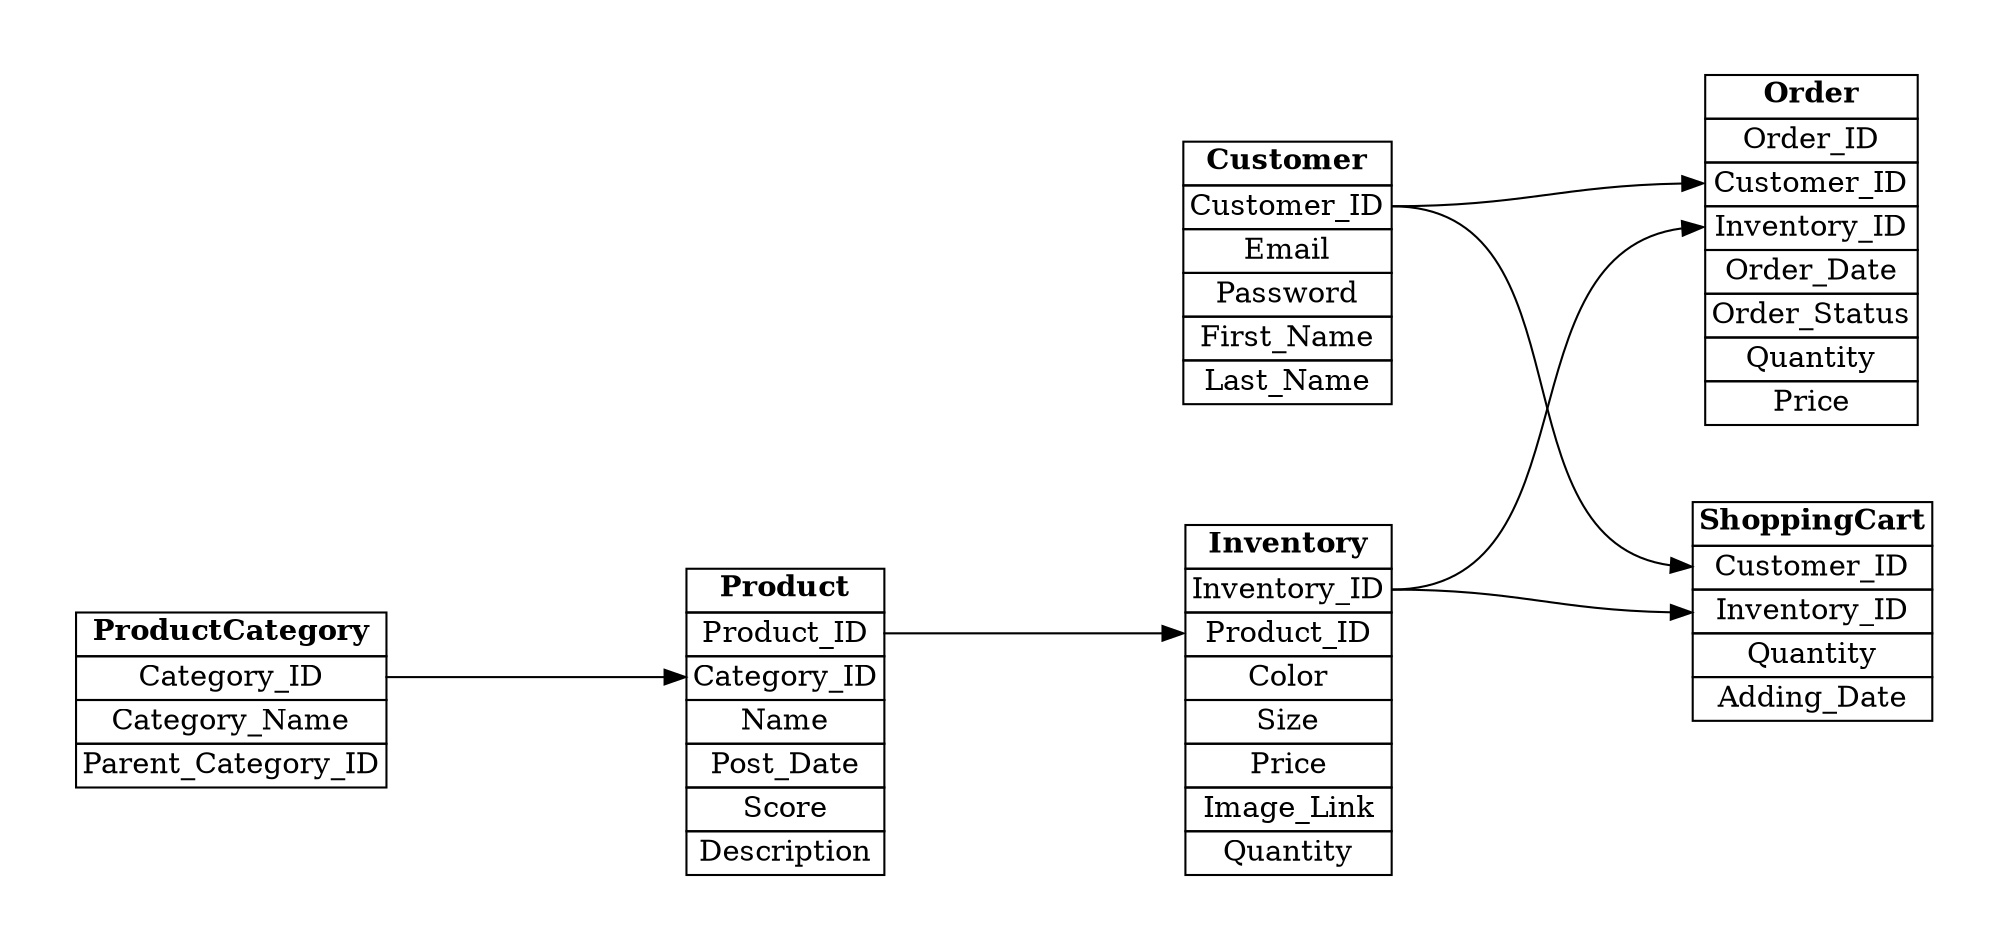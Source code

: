 digraph
{

graph [pad="0.5", nodesep="0.5", ranksep="2"];
node [shape=plain]
rankdir=LR;


Customer [label=<
<table border="0" cellborder="1" cellspacing="0">
  <tr><td><b>Customer</b></td></tr>
  <tr><td port="customer_id">Customer_ID</td></tr>
  <tr><td port="email">Email</td></tr>
  <tr><td port="password">Password</td></tr>
  <tr><td port="first_name">First_Name</td></tr>
  <tr><td port="last_name">Last_Name</td></tr>
</table>>];


Inventory [label=<
<table border="0" cellborder="1" cellspacing="0">
  <tr><td><b>Inventory</b></td></tr>
  <tr><td port="inventory_id">Inventory_ID</td></tr>
  <tr><td port="product_id">Product_ID</td></tr>
  <tr><td port="color">Color</td></tr>
  <tr><td port="size">Size</td></tr>
  <tr><td port="price">Price</td></tr>
  <tr><td port="image_link">Image_Link</td></tr>
  <tr><td port="quantity">Quantity</td></tr>
</table>>];


Order [label=<
<table border="0" cellborder="1" cellspacing="0">
  <tr><td><b>Order</b></td></tr>
  <tr><td port="order_id">Order_ID</td></tr>
  <tr><td port="customer_id">Customer_ID</td></tr>
  <tr><td port="inventory_id">Inventory_ID</td></tr>
  <tr><td port="order_date">Order_Date</td></tr>
  <tr><td port="order_status">Order_Status</td></tr>
  <tr><td port="quantity">Quantity</td></tr>
  <tr><td port="price">Price</td></tr>
</table>>];

Product [label=<
<table border="0" cellborder="1" cellspacing="0">
  <tr><td><b>Product</b></td></tr>
  <tr><td port="product_id">Product_ID</td></tr>
  <tr><td port="category_id">Category_ID</td></tr>
  <tr><td port="name">Name</td></tr>
  <tr><td port="post_date">Post_Date</td></tr>
  <tr><td port="score">Score</td></tr>
  <tr><td port="description">Description</td></tr>
</table>>];

ProductCategory [label=<
<table border="0" cellborder="1" cellspacing="0">
  <tr><td><b>ProductCategory</b></td></tr>
  <tr><td port="category_id">Category_ID</td></tr>
  <tr><td port="category_name">Category_Name</td></tr>
  <tr><td port="parent_category_id">Parent_Category_ID</td></tr>
</table>>];

ShoppingCart [label=<
<table border="0" cellborder="1" cellspacing="0">
  <tr><td><b>ShoppingCart</b></td></tr>
  <tr><td port="customer_id">Customer_ID</td></tr>
  <tr><td port="inventory_id">Inventory_ID</td></tr>
  <tr><td port="quantity">Quantity</td></tr>
  <tr><td port="adding_date">Adding_Date</td></tr>
</table>>];


Customer:customer_id -> Order:customer_id
Inventory:inventory_id -> Order:inventory_id
Product:product_id -> Inventory:product_id
ProductCategory:category_id -> Product:category_id
Customer:customer_id -> ShoppingCart:customer_id
Inventory:inventory_id -> ShoppingCart:inventory_id
}
